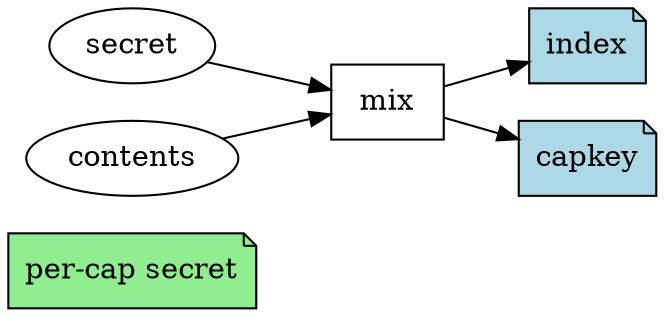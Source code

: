 digraph {
        graph [rankdir=LR, bgcolor=transparent, imagepath="media"];
        
        secret1 [label="long-term secret", shape="note", style="filled", fillcolor="lightyellow"];  
        secret1 [label="per-cap secret", shape="note", style="filled", fillcolor="lightgreen"];

        mix [shape="box", style="filled", fillcolor="white"];        

        index [label="index", shape="note", style="filled", fillcolor="lightblue"];      
        capkey [label="capkey", shape="note", style="filled", fillcolor="lightblue"];        
        
        secret -> mix;
        contents -> mix;
        mix -> index;
        mix -> capkey;               
}
